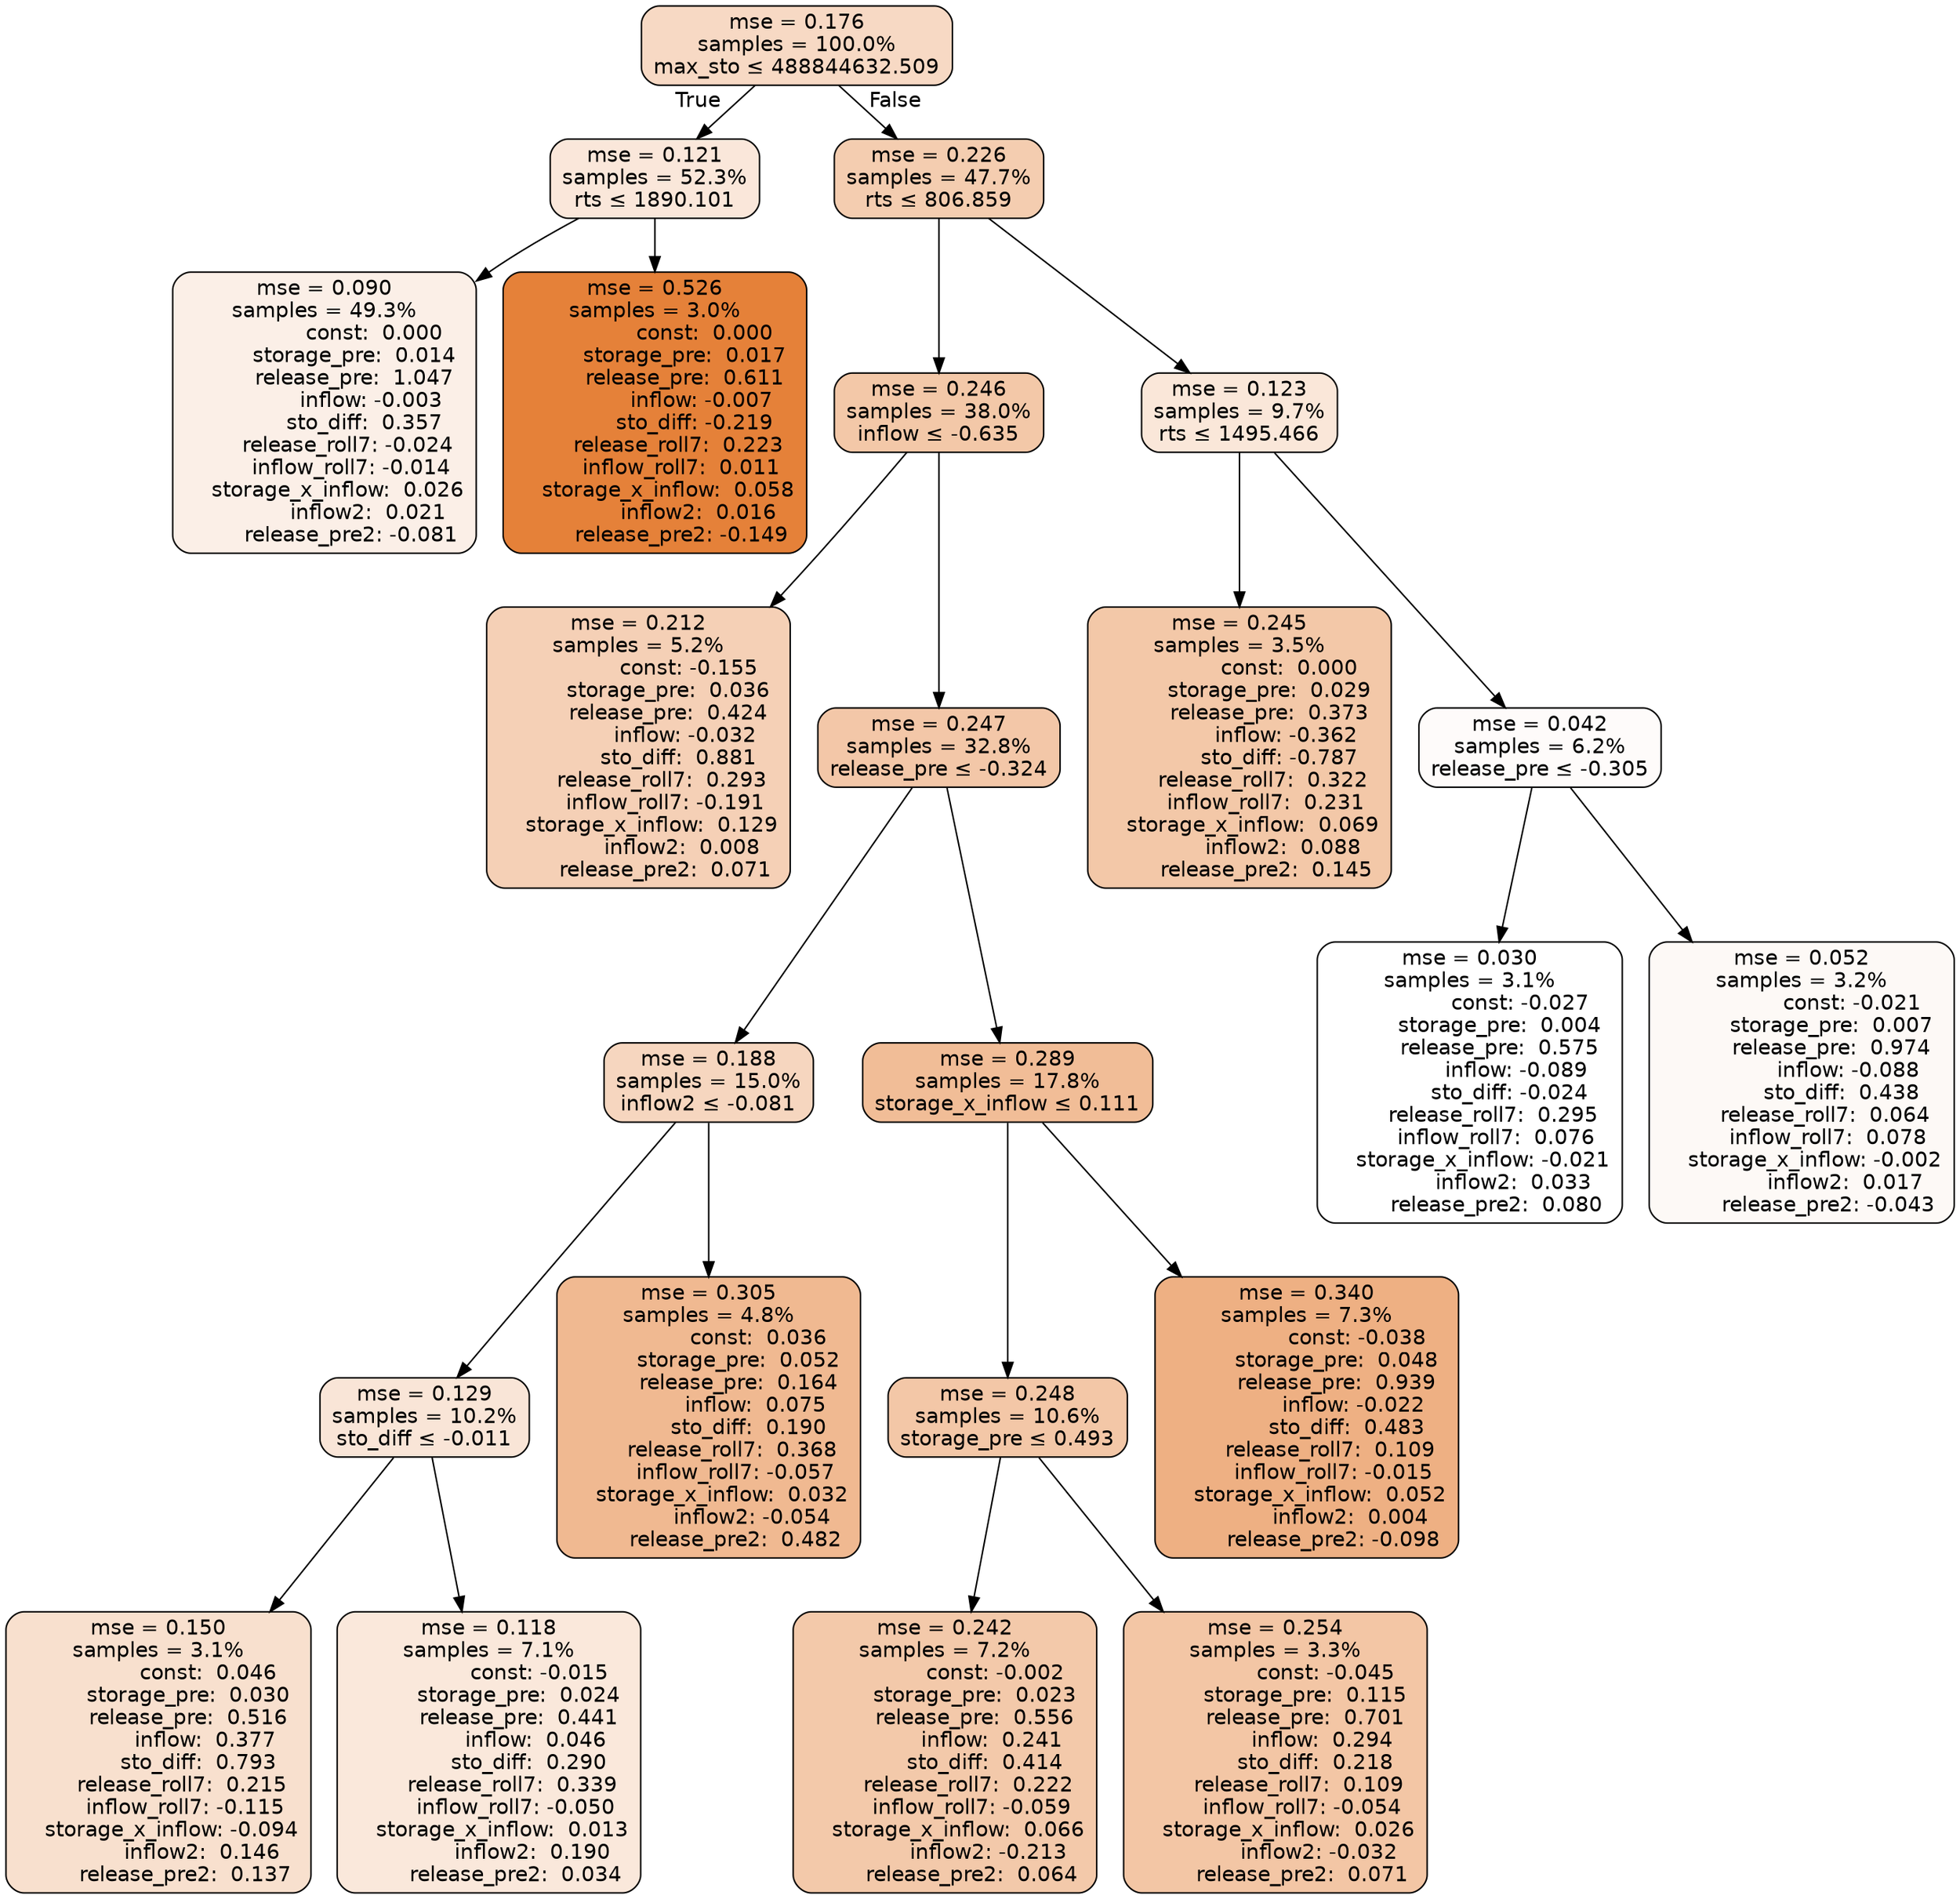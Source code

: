 digraph tree {
bgcolor="transparent"
node [shape=rectangle, style="filled, rounded", color="black", fontname=helvetica] ;
edge [fontname=helvetica] ;
	"0" [label="mse = 0.176
samples = 100.0%
max_sto &le; 488844632.509", fillcolor="#f7d9c4"]
	"1" [label="mse = 0.121
samples = 52.3%
rts &le; 1890.101", fillcolor="#fae7da"]
	"2" [label="mse = 0.090
samples = 49.3%
               const:  0.000
         storage_pre:  0.014
         release_pre:  1.047
              inflow: -0.003
            sto_diff:  0.357
       release_roll7: -0.024
        inflow_roll7: -0.014
    storage_x_inflow:  0.026
             inflow2:  0.021
        release_pre2: -0.081", fillcolor="#fbefe7"]
	"3" [label="mse = 0.526
samples = 3.0%
               const:  0.000
         storage_pre:  0.017
         release_pre:  0.611
              inflow: -0.007
            sto_diff: -0.219
       release_roll7:  0.223
        inflow_roll7:  0.011
    storage_x_inflow:  0.058
             inflow2:  0.016
        release_pre2: -0.149", fillcolor="#e58139"]
	"4" [label="mse = 0.226
samples = 47.7%
rts &le; 806.859", fillcolor="#f4cdb0"]
	"5" [label="mse = 0.246
samples = 38.0%
inflow &le; -0.635", fillcolor="#f3c8a8"]
	"6" [label="mse = 0.212
samples = 5.2%
               const: -0.155
         storage_pre:  0.036
         release_pre:  0.424
              inflow: -0.032
            sto_diff:  0.881
       release_roll7:  0.293
        inflow_roll7: -0.191
    storage_x_inflow:  0.129
             inflow2:  0.008
        release_pre2:  0.071", fillcolor="#f5d0b6"]
	"7" [label="mse = 0.247
samples = 32.8%
release_pre &le; -0.324", fillcolor="#f3c7a8"]
	"8" [label="mse = 0.188
samples = 15.0%
inflow2 &le; -0.081", fillcolor="#f6d6bf"]
	"9" [label="mse = 0.129
samples = 10.2%
sto_diff &le; -0.011", fillcolor="#f9e5d7"]
	"10" [label="mse = 0.150
samples = 3.1%
               const:  0.046
         storage_pre:  0.030
         release_pre:  0.516
              inflow:  0.377
            sto_diff:  0.793
       release_roll7:  0.215
        inflow_roll7: -0.115
    storage_x_inflow: -0.094
             inflow2:  0.146
        release_pre2:  0.137", fillcolor="#f8e0ce"]
	"11" [label="mse = 0.118
samples = 7.1%
               const: -0.015
         storage_pre:  0.024
         release_pre:  0.441
              inflow:  0.046
            sto_diff:  0.290
       release_roll7:  0.339
        inflow_roll7: -0.050
    storage_x_inflow:  0.013
             inflow2:  0.190
        release_pre2:  0.034", fillcolor="#fae8db"]
	"12" [label="mse = 0.305
samples = 4.8%
               const:  0.036
         storage_pre:  0.052
         release_pre:  0.164
              inflow:  0.075
            sto_diff:  0.190
       release_roll7:  0.368
        inflow_roll7: -0.057
    storage_x_inflow:  0.032
             inflow2: -0.054
        release_pre2:  0.482", fillcolor="#f0b991"]
	"13" [label="mse = 0.289
samples = 17.8%
storage_x_inflow &le; 0.111", fillcolor="#f1bd97"]
	"14" [label="mse = 0.248
samples = 10.6%
storage_pre &le; 0.493", fillcolor="#f3c7a7"]
	"15" [label="mse = 0.242
samples = 7.2%
               const: -0.002
         storage_pre:  0.023
         release_pre:  0.556
              inflow:  0.241
            sto_diff:  0.414
       release_roll7:  0.222
        inflow_roll7: -0.059
    storage_x_inflow:  0.066
             inflow2: -0.213
        release_pre2:  0.064", fillcolor="#f3c9aa"]
	"16" [label="mse = 0.254
samples = 3.3%
               const: -0.045
         storage_pre:  0.115
         release_pre:  0.701
              inflow:  0.294
            sto_diff:  0.218
       release_roll7:  0.109
        inflow_roll7: -0.054
    storage_x_inflow:  0.026
             inflow2: -0.032
        release_pre2:  0.071", fillcolor="#f3c6a5"]
	"17" [label="mse = 0.340
samples = 7.3%
               const: -0.038
         storage_pre:  0.048
         release_pre:  0.939
              inflow: -0.022
            sto_diff:  0.483
       release_roll7:  0.109
        inflow_roll7: -0.015
    storage_x_inflow:  0.052
             inflow2:  0.004
        release_pre2: -0.098", fillcolor="#eeb083"]
	"18" [label="mse = 0.123
samples = 9.7%
rts &le; 1495.466", fillcolor="#fae7d9"]
	"19" [label="mse = 0.245
samples = 3.5%
               const:  0.000
         storage_pre:  0.029
         release_pre:  0.373
              inflow: -0.362
            sto_diff: -0.787
       release_roll7:  0.322
        inflow_roll7:  0.231
    storage_x_inflow:  0.069
             inflow2:  0.088
        release_pre2:  0.145", fillcolor="#f3c8a8"]
	"20" [label="mse = 0.042
samples = 6.2%
release_pre &le; -0.305", fillcolor="#fefbfa"]
	"21" [label="mse = 0.030
samples = 3.1%
               const: -0.027
         storage_pre:  0.004
         release_pre:  0.575
              inflow: -0.089
            sto_diff: -0.024
       release_roll7:  0.295
        inflow_roll7:  0.076
    storage_x_inflow: -0.021
             inflow2:  0.033
        release_pre2:  0.080", fillcolor="#ffffff"]
	"22" [label="mse = 0.052
samples = 3.2%
               const: -0.021
         storage_pre:  0.007
         release_pre:  0.974
              inflow: -0.088
            sto_diff:  0.438
       release_roll7:  0.064
        inflow_roll7:  0.078
    storage_x_inflow: -0.002
             inflow2:  0.017
        release_pre2: -0.043", fillcolor="#fdf9f6"]

	"0" -> "1" [labeldistance=2.5, labelangle=45, headlabel="True"]
	"1" -> "2"
	"1" -> "3"
	"0" -> "4" [labeldistance=2.5, labelangle=-45, headlabel="False"]
	"4" -> "5"
	"5" -> "6"
	"5" -> "7"
	"7" -> "8"
	"8" -> "9"
	"9" -> "10"
	"9" -> "11"
	"8" -> "12"
	"7" -> "13"
	"13" -> "14"
	"14" -> "15"
	"14" -> "16"
	"13" -> "17"
	"4" -> "18"
	"18" -> "19"
	"18" -> "20"
	"20" -> "21"
	"20" -> "22"
}
